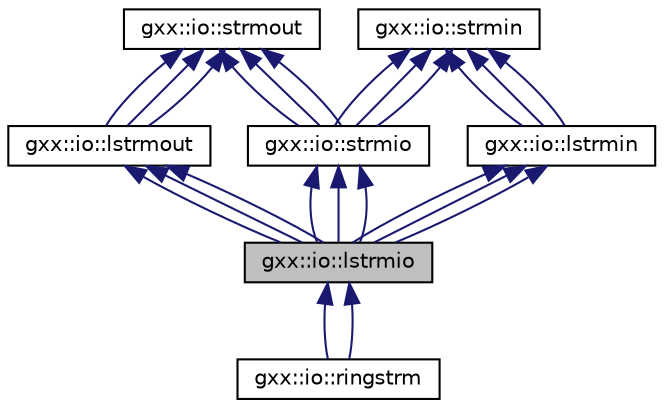 digraph "gxx::io::lstrmio"
{
  edge [fontname="Helvetica",fontsize="10",labelfontname="Helvetica",labelfontsize="10"];
  node [fontname="Helvetica",fontsize="10",shape=record];
  Node1 [label="gxx::io::lstrmio",height=0.2,width=0.4,color="black", fillcolor="grey75", style="filled", fontcolor="black"];
  Node2 -> Node1 [dir="back",color="midnightblue",fontsize="10",style="solid",fontname="Helvetica"];
  Node2 [label="gxx::io::strmio",height=0.2,width=0.4,color="black", fillcolor="white", style="filled",URL="$classgxx_1_1io_1_1strmio.html"];
  Node3 -> Node2 [dir="back",color="midnightblue",fontsize="10",style="solid",fontname="Helvetica"];
  Node3 [label="gxx::io::strmout",height=0.2,width=0.4,color="black", fillcolor="white", style="filled",URL="$classgxx_1_1io_1_1strmout.html"];
  Node4 -> Node2 [dir="back",color="midnightblue",fontsize="10",style="solid",fontname="Helvetica"];
  Node4 [label="gxx::io::strmin",height=0.2,width=0.4,color="black", fillcolor="white", style="filled",URL="$classgxx_1_1io_1_1strmin.html"];
  Node3 -> Node2 [dir="back",color="midnightblue",fontsize="10",style="solid",fontname="Helvetica"];
  Node4 -> Node2 [dir="back",color="midnightblue",fontsize="10",style="solid",fontname="Helvetica"];
  Node3 -> Node2 [dir="back",color="midnightblue",fontsize="10",style="solid",fontname="Helvetica"];
  Node4 -> Node2 [dir="back",color="midnightblue",fontsize="10",style="solid",fontname="Helvetica"];
  Node5 -> Node1 [dir="back",color="midnightblue",fontsize="10",style="solid",fontname="Helvetica"];
  Node5 [label="gxx::io::lstrmout",height=0.2,width=0.4,color="black", fillcolor="white", style="filled",URL="$classgxx_1_1io_1_1lstrmout.html"];
  Node3 -> Node5 [dir="back",color="midnightblue",fontsize="10",style="solid",fontname="Helvetica"];
  Node3 -> Node5 [dir="back",color="midnightblue",fontsize="10",style="solid",fontname="Helvetica"];
  Node3 -> Node5 [dir="back",color="midnightblue",fontsize="10",style="solid",fontname="Helvetica"];
  Node6 -> Node1 [dir="back",color="midnightblue",fontsize="10",style="solid",fontname="Helvetica"];
  Node6 [label="gxx::io::lstrmin",height=0.2,width=0.4,color="black", fillcolor="white", style="filled",URL="$classgxx_1_1io_1_1lstrmin.html"];
  Node4 -> Node6 [dir="back",color="midnightblue",fontsize="10",style="solid",fontname="Helvetica"];
  Node4 -> Node6 [dir="back",color="midnightblue",fontsize="10",style="solid",fontname="Helvetica"];
  Node4 -> Node6 [dir="back",color="midnightblue",fontsize="10",style="solid",fontname="Helvetica"];
  Node2 -> Node1 [dir="back",color="midnightblue",fontsize="10",style="solid",fontname="Helvetica"];
  Node5 -> Node1 [dir="back",color="midnightblue",fontsize="10",style="solid",fontname="Helvetica"];
  Node6 -> Node1 [dir="back",color="midnightblue",fontsize="10",style="solid",fontname="Helvetica"];
  Node2 -> Node1 [dir="back",color="midnightblue",fontsize="10",style="solid",fontname="Helvetica"];
  Node5 -> Node1 [dir="back",color="midnightblue",fontsize="10",style="solid",fontname="Helvetica"];
  Node6 -> Node1 [dir="back",color="midnightblue",fontsize="10",style="solid",fontname="Helvetica"];
  Node1 -> Node7 [dir="back",color="midnightblue",fontsize="10",style="solid",fontname="Helvetica"];
  Node7 [label="gxx::io::ringstrm",height=0.2,width=0.4,color="black", fillcolor="white", style="filled",URL="$classgxx_1_1io_1_1ringstrm.html"];
  Node1 -> Node7 [dir="back",color="midnightblue",fontsize="10",style="solid",fontname="Helvetica"];
}
